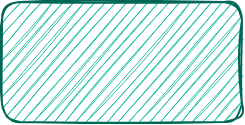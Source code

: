 <mxfile version="14.6.13" type="device"><diagram id="kpuOS998Ijt_UoYhrDrI" name="Page-1"><mxGraphModel dx="1077" dy="745" grid="1" gridSize="10" guides="1" tooltips="1" connect="1" arrows="1" fold="1" page="1" pageScale="1" pageWidth="827" pageHeight="1169" math="0" shadow="0"><root><mxCell id="0"/><mxCell id="1" parent="0"/><mxCell id="fLaLKREzhsSu7sIQbp_u-1" value="" style="rounded=1;whiteSpace=wrap;html=1;sketch=1;fontColor=#5C5C5C;strokeColor=#006658;fillColor=#21C0A5;" vertex="1" parent="1"><mxGeometry x="110" y="100" width="120" height="60" as="geometry"/></mxCell></root></mxGraphModel></diagram></mxfile>